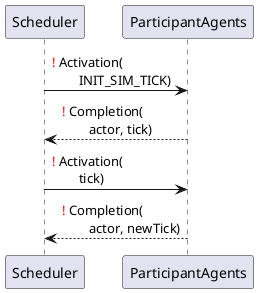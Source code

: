 @startuml
Scheduler -> ParticipantAgents: <font color=red>!</font> Activation(\n\tINIT_SIM_TICK)
ParticipantAgents --> Scheduler: <font color=red>!</font> Completion(\n\tactor, tick)
Scheduler -> ParticipantAgents: <font color=red>!</font> Activation(\n\ttick)
ParticipantAgents --> Scheduler: <font color=red>!</font> Completion(\n\tactor, newTick)
@enduml